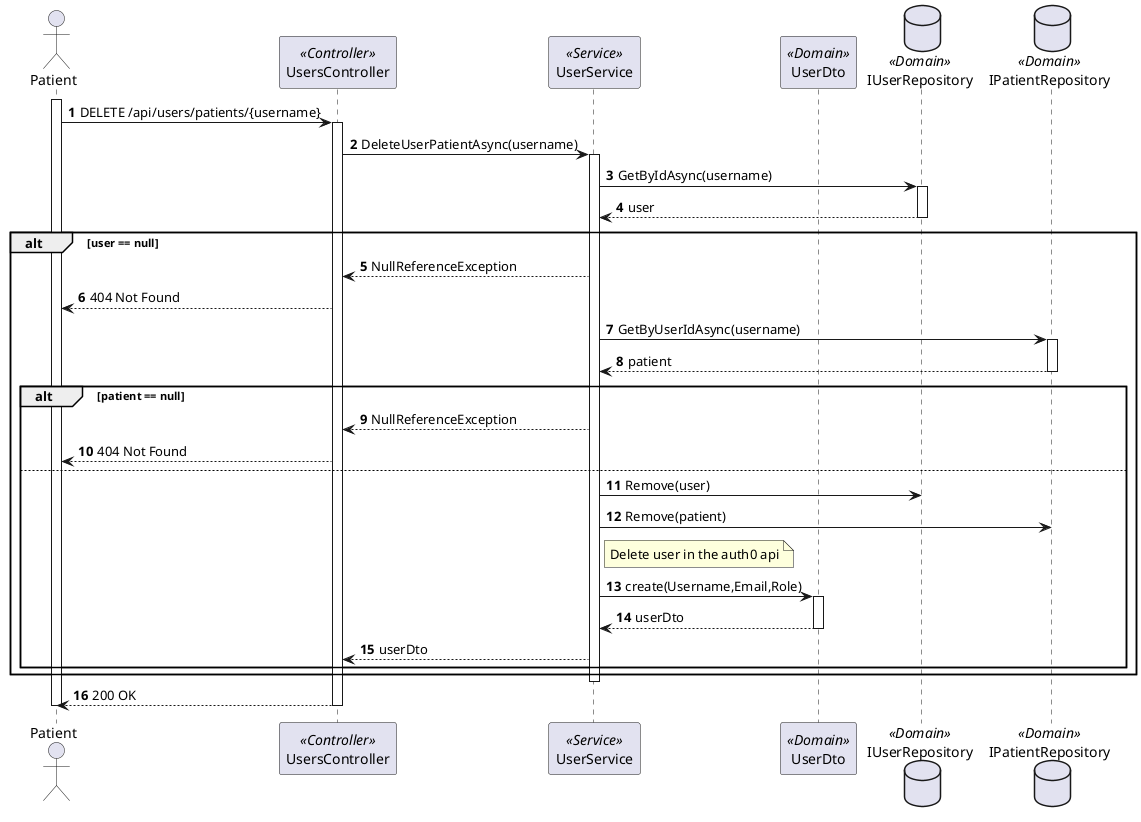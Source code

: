 @startuml process-view-2
autonumber

actor "Patient" as PatientActor
participant "UsersController" as Controller <<Controller>>
participant "UserService" as Service <<Service>>
participant "UserDto" as UserDto <<Domain>>
database "IUserRepository" as UserRepository <<Domain>>
database "IPatientRepository" as PatientRepository <<Domain>>

activate PatientActor

    PatientActor-> Controller : DELETE /api/users/patients/{username}

    activate Controller

        Controller -> Service : DeleteUserPatientAsync(username)

        activate Service

            Service -> UserRepository : GetByIdAsync(username)

            activate UserRepository

                UserRepository --> Service  : user

            deactivate UserRepository

            alt user == null

                Service --> Controller : NullReferenceException

                PatientActor <-- Controller : 404 Not Found

            Service -> PatientRepository : GetByUserIdAsync(username)

            activate PatientRepository

                PatientRepository --> Service : patient

            deactivate PatientRepository

            alt patient == null 

                Service --> Controller : NullReferenceException

                PatientActor <-- Controller : 404 Not Found

            else    

                Service  -> UserRepository : Remove(user)

                Service -> PatientRepository : Remove(patient)

                Note  right of Service: Delete user in the auth0 api

                Service -> UserDto : create(Username,Email,Role)

                activate UserDto

                    UserDto --> Service : userDto

                deactivate UserDto

                Service --> Controller : userDto
            end
            end

        deactivate Service

        PatientActor <-- Controller : 200 OK

    deactivate Controller

deactivate PatientActor


@enduml